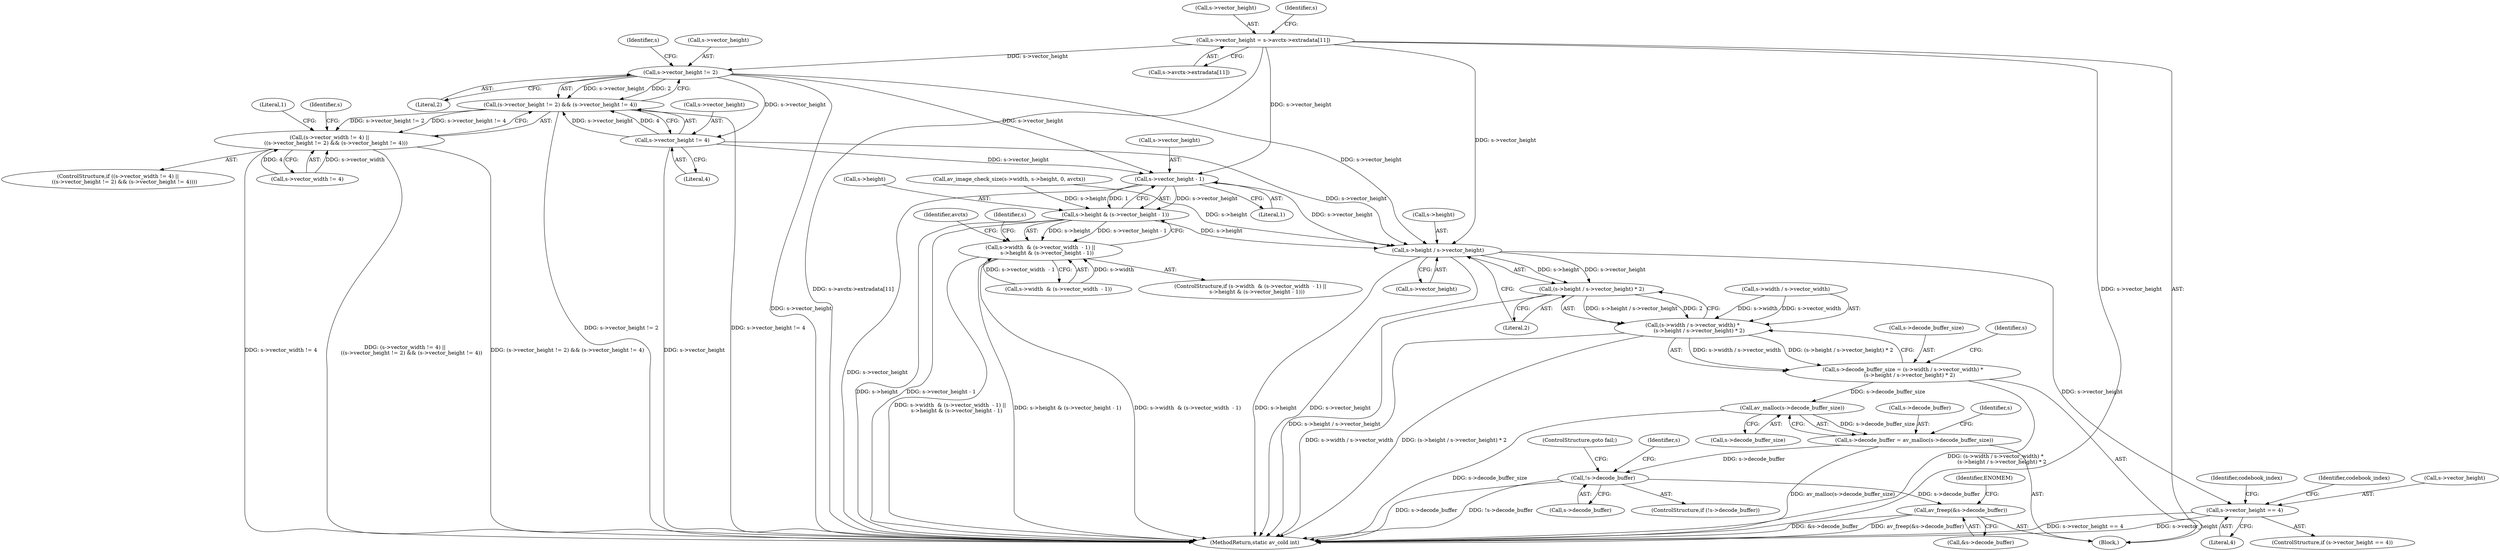 digraph "0_libav_58b2e0f0f2fc96c1158e04f8aba95cbe6157a1a3@array" {
"1000219" [label="(Call,s->vector_height = s->avctx->extradata[11])"];
"1000253" [label="(Call,s->vector_height != 2)"];
"1000252" [label="(Call,(s->vector_height != 2) && (s->vector_height != 4))"];
"1000246" [label="(Call,(s->vector_width != 4) ||\n        ((s->vector_height != 2) && (s->vector_height != 4)))"];
"1000258" [label="(Call,s->vector_height != 4)"];
"1000282" [label="(Call,s->vector_height - 1)"];
"1000278" [label="(Call,s->height & (s->vector_height - 1))"];
"1000268" [label="(Call,s->width  & (s->vector_width  - 1) ||\n        s->height & (s->vector_height - 1))"];
"1000320" [label="(Call,s->height / s->vector_height)"];
"1000319" [label="(Call,(s->height / s->vector_height) * 2)"];
"1000311" [label="(Call,(s->width / s->vector_width) *\n        (s->height / s->vector_height) * 2)"];
"1000307" [label="(Call,s->decode_buffer_size = (s->width / s->vector_width) *\n        (s->height / s->vector_height) * 2)"];
"1000332" [label="(Call,av_malloc(s->decode_buffer_size))"];
"1000328" [label="(Call,s->decode_buffer = av_malloc(s->decode_buffer_size))"];
"1000337" [label="(Call,!s->decode_buffer)"];
"1000440" [label="(Call,av_freep(&s->decode_buffer))"];
"1000343" [label="(Call,s->vector_height == 4)"];
"1000282" [label="(Call,s->vector_height - 1)"];
"1000220" [label="(Call,s->vector_height)"];
"1000268" [label="(Call,s->width  & (s->vector_width  - 1) ||\n        s->height & (s->vector_height - 1))"];
"1000447" [label="(Identifier,ENOMEM)"];
"1000260" [label="(Identifier,s)"];
"1000269" [label="(Call,s->width  & (s->vector_width  - 1))"];
"1000448" [label="(MethodReturn,static av_cold int)"];
"1000246" [label="(Call,(s->vector_width != 4) ||\n        ((s->vector_height != 2) && (s->vector_height != 4)))"];
"1000333" [label="(Call,s->decode_buffer_size)"];
"1000254" [label="(Call,s->vector_height)"];
"1000336" [label="(ControlStructure,if (!s->decode_buffer))"];
"1000245" [label="(ControlStructure,if ((s->vector_width != 4) ||\n        ((s->vector_height != 2) && (s->vector_height != 4))))"];
"1000440" [label="(Call,av_freep(&s->decode_buffer))"];
"1000321" [label="(Call,s->height)"];
"1000278" [label="(Call,s->height & (s->vector_height - 1))"];
"1000253" [label="(Call,s->vector_height != 2)"];
"1000109" [label="(Block,)"];
"1000330" [label="(Identifier,s)"];
"1000441" [label="(Call,&s->decode_buffer)"];
"1000296" [label="(Identifier,s)"];
"1000320" [label="(Call,s->height / s->vector_height)"];
"1000345" [label="(Identifier,s)"];
"1000328" [label="(Call,s->decode_buffer = av_malloc(s->decode_buffer_size))"];
"1000342" [label="(ControlStructure,if (s->vector_height == 4))"];
"1000327" [label="(Literal,2)"];
"1000271" [label="(Identifier,s)"];
"1000307" [label="(Call,s->decode_buffer_size = (s->width / s->vector_width) *\n        (s->height / s->vector_height) * 2)"];
"1000311" [label="(Call,(s->width / s->vector_width) *\n        (s->height / s->vector_height) * 2)"];
"1000257" [label="(Literal,2)"];
"1000259" [label="(Call,s->vector_height)"];
"1000252" [label="(Call,(s->vector_height != 2) && (s->vector_height != 4))"];
"1000262" [label="(Literal,4)"];
"1000219" [label="(Call,s->vector_height = s->avctx->extradata[11])"];
"1000383" [label="(Identifier,codebook_index)"];
"1000324" [label="(Call,s->vector_height)"];
"1000267" [label="(ControlStructure,if (s->width  & (s->vector_width  - 1) ||\n        s->height & (s->vector_height - 1)))"];
"1000308" [label="(Call,s->decode_buffer_size)"];
"1000186" [label="(Call,av_image_check_size(s->width, s->height, 0, avctx))"];
"1000337" [label="(Call,!s->decode_buffer)"];
"1000289" [label="(Identifier,avctx)"];
"1000329" [label="(Call,s->decode_buffer)"];
"1000232" [label="(Identifier,s)"];
"1000258" [label="(Call,s->vector_height != 4)"];
"1000341" [label="(ControlStructure,goto fail;)"];
"1000319" [label="(Call,(s->height / s->vector_height) * 2)"];
"1000332" [label="(Call,av_malloc(s->decode_buffer_size))"];
"1000343" [label="(Call,s->vector_height == 4)"];
"1000286" [label="(Literal,1)"];
"1000350" [label="(Identifier,codebook_index)"];
"1000247" [label="(Call,s->vector_width != 4)"];
"1000266" [label="(Literal,1)"];
"1000283" [label="(Call,s->vector_height)"];
"1000338" [label="(Call,s->decode_buffer)"];
"1000347" [label="(Literal,4)"];
"1000223" [label="(Call,s->avctx->extradata[11])"];
"1000279" [label="(Call,s->height)"];
"1000312" [label="(Call,s->width / s->vector_width)"];
"1000344" [label="(Call,s->vector_height)"];
"1000339" [label="(Identifier,s)"];
"1000219" -> "1000109"  [label="AST: "];
"1000219" -> "1000223"  [label="CFG: "];
"1000220" -> "1000219"  [label="AST: "];
"1000223" -> "1000219"  [label="AST: "];
"1000232" -> "1000219"  [label="CFG: "];
"1000219" -> "1000448"  [label="DDG: s->avctx->extradata[11]"];
"1000219" -> "1000448"  [label="DDG: s->vector_height"];
"1000219" -> "1000253"  [label="DDG: s->vector_height"];
"1000219" -> "1000282"  [label="DDG: s->vector_height"];
"1000219" -> "1000320"  [label="DDG: s->vector_height"];
"1000253" -> "1000252"  [label="AST: "];
"1000253" -> "1000257"  [label="CFG: "];
"1000254" -> "1000253"  [label="AST: "];
"1000257" -> "1000253"  [label="AST: "];
"1000260" -> "1000253"  [label="CFG: "];
"1000252" -> "1000253"  [label="CFG: "];
"1000253" -> "1000448"  [label="DDG: s->vector_height"];
"1000253" -> "1000252"  [label="DDG: s->vector_height"];
"1000253" -> "1000252"  [label="DDG: 2"];
"1000253" -> "1000258"  [label="DDG: s->vector_height"];
"1000253" -> "1000282"  [label="DDG: s->vector_height"];
"1000253" -> "1000320"  [label="DDG: s->vector_height"];
"1000252" -> "1000246"  [label="AST: "];
"1000252" -> "1000258"  [label="CFG: "];
"1000258" -> "1000252"  [label="AST: "];
"1000246" -> "1000252"  [label="CFG: "];
"1000252" -> "1000448"  [label="DDG: s->vector_height != 2"];
"1000252" -> "1000448"  [label="DDG: s->vector_height != 4"];
"1000252" -> "1000246"  [label="DDG: s->vector_height != 2"];
"1000252" -> "1000246"  [label="DDG: s->vector_height != 4"];
"1000258" -> "1000252"  [label="DDG: s->vector_height"];
"1000258" -> "1000252"  [label="DDG: 4"];
"1000246" -> "1000245"  [label="AST: "];
"1000246" -> "1000247"  [label="CFG: "];
"1000247" -> "1000246"  [label="AST: "];
"1000266" -> "1000246"  [label="CFG: "];
"1000271" -> "1000246"  [label="CFG: "];
"1000246" -> "1000448"  [label="DDG: s->vector_width != 4"];
"1000246" -> "1000448"  [label="DDG: (s->vector_height != 2) && (s->vector_height != 4)"];
"1000246" -> "1000448"  [label="DDG: (s->vector_width != 4) ||\n        ((s->vector_height != 2) && (s->vector_height != 4))"];
"1000247" -> "1000246"  [label="DDG: s->vector_width"];
"1000247" -> "1000246"  [label="DDG: 4"];
"1000258" -> "1000262"  [label="CFG: "];
"1000259" -> "1000258"  [label="AST: "];
"1000262" -> "1000258"  [label="AST: "];
"1000258" -> "1000448"  [label="DDG: s->vector_height"];
"1000258" -> "1000282"  [label="DDG: s->vector_height"];
"1000258" -> "1000320"  [label="DDG: s->vector_height"];
"1000282" -> "1000278"  [label="AST: "];
"1000282" -> "1000286"  [label="CFG: "];
"1000283" -> "1000282"  [label="AST: "];
"1000286" -> "1000282"  [label="AST: "];
"1000278" -> "1000282"  [label="CFG: "];
"1000282" -> "1000448"  [label="DDG: s->vector_height"];
"1000282" -> "1000278"  [label="DDG: s->vector_height"];
"1000282" -> "1000278"  [label="DDG: 1"];
"1000282" -> "1000320"  [label="DDG: s->vector_height"];
"1000278" -> "1000268"  [label="AST: "];
"1000279" -> "1000278"  [label="AST: "];
"1000268" -> "1000278"  [label="CFG: "];
"1000278" -> "1000448"  [label="DDG: s->vector_height - 1"];
"1000278" -> "1000448"  [label="DDG: s->height"];
"1000278" -> "1000268"  [label="DDG: s->height"];
"1000278" -> "1000268"  [label="DDG: s->vector_height - 1"];
"1000186" -> "1000278"  [label="DDG: s->height"];
"1000278" -> "1000320"  [label="DDG: s->height"];
"1000268" -> "1000267"  [label="AST: "];
"1000268" -> "1000269"  [label="CFG: "];
"1000269" -> "1000268"  [label="AST: "];
"1000289" -> "1000268"  [label="CFG: "];
"1000296" -> "1000268"  [label="CFG: "];
"1000268" -> "1000448"  [label="DDG: s->width  & (s->vector_width  - 1)"];
"1000268" -> "1000448"  [label="DDG: s->width  & (s->vector_width  - 1) ||\n        s->height & (s->vector_height - 1)"];
"1000268" -> "1000448"  [label="DDG: s->height & (s->vector_height - 1)"];
"1000269" -> "1000268"  [label="DDG: s->width"];
"1000269" -> "1000268"  [label="DDG: s->vector_width  - 1"];
"1000320" -> "1000319"  [label="AST: "];
"1000320" -> "1000324"  [label="CFG: "];
"1000321" -> "1000320"  [label="AST: "];
"1000324" -> "1000320"  [label="AST: "];
"1000327" -> "1000320"  [label="CFG: "];
"1000320" -> "1000448"  [label="DDG: s->vector_height"];
"1000320" -> "1000448"  [label="DDG: s->height"];
"1000320" -> "1000319"  [label="DDG: s->height"];
"1000320" -> "1000319"  [label="DDG: s->vector_height"];
"1000186" -> "1000320"  [label="DDG: s->height"];
"1000320" -> "1000343"  [label="DDG: s->vector_height"];
"1000319" -> "1000311"  [label="AST: "];
"1000319" -> "1000327"  [label="CFG: "];
"1000327" -> "1000319"  [label="AST: "];
"1000311" -> "1000319"  [label="CFG: "];
"1000319" -> "1000448"  [label="DDG: s->height / s->vector_height"];
"1000319" -> "1000311"  [label="DDG: s->height / s->vector_height"];
"1000319" -> "1000311"  [label="DDG: 2"];
"1000311" -> "1000307"  [label="AST: "];
"1000312" -> "1000311"  [label="AST: "];
"1000307" -> "1000311"  [label="CFG: "];
"1000311" -> "1000448"  [label="DDG: s->width / s->vector_width"];
"1000311" -> "1000448"  [label="DDG: (s->height / s->vector_height) * 2"];
"1000311" -> "1000307"  [label="DDG: s->width / s->vector_width"];
"1000311" -> "1000307"  [label="DDG: (s->height / s->vector_height) * 2"];
"1000312" -> "1000311"  [label="DDG: s->width"];
"1000312" -> "1000311"  [label="DDG: s->vector_width"];
"1000307" -> "1000109"  [label="AST: "];
"1000308" -> "1000307"  [label="AST: "];
"1000330" -> "1000307"  [label="CFG: "];
"1000307" -> "1000448"  [label="DDG: (s->width / s->vector_width) *\n        (s->height / s->vector_height) * 2"];
"1000307" -> "1000332"  [label="DDG: s->decode_buffer_size"];
"1000332" -> "1000328"  [label="AST: "];
"1000332" -> "1000333"  [label="CFG: "];
"1000333" -> "1000332"  [label="AST: "];
"1000328" -> "1000332"  [label="CFG: "];
"1000332" -> "1000448"  [label="DDG: s->decode_buffer_size"];
"1000332" -> "1000328"  [label="DDG: s->decode_buffer_size"];
"1000328" -> "1000109"  [label="AST: "];
"1000329" -> "1000328"  [label="AST: "];
"1000339" -> "1000328"  [label="CFG: "];
"1000328" -> "1000448"  [label="DDG: av_malloc(s->decode_buffer_size)"];
"1000328" -> "1000337"  [label="DDG: s->decode_buffer"];
"1000337" -> "1000336"  [label="AST: "];
"1000337" -> "1000338"  [label="CFG: "];
"1000338" -> "1000337"  [label="AST: "];
"1000341" -> "1000337"  [label="CFG: "];
"1000345" -> "1000337"  [label="CFG: "];
"1000337" -> "1000448"  [label="DDG: s->decode_buffer"];
"1000337" -> "1000448"  [label="DDG: !s->decode_buffer"];
"1000337" -> "1000440"  [label="DDG: s->decode_buffer"];
"1000440" -> "1000109"  [label="AST: "];
"1000440" -> "1000441"  [label="CFG: "];
"1000441" -> "1000440"  [label="AST: "];
"1000447" -> "1000440"  [label="CFG: "];
"1000440" -> "1000448"  [label="DDG: av_freep(&s->decode_buffer)"];
"1000440" -> "1000448"  [label="DDG: &s->decode_buffer"];
"1000343" -> "1000342"  [label="AST: "];
"1000343" -> "1000347"  [label="CFG: "];
"1000344" -> "1000343"  [label="AST: "];
"1000347" -> "1000343"  [label="AST: "];
"1000350" -> "1000343"  [label="CFG: "];
"1000383" -> "1000343"  [label="CFG: "];
"1000343" -> "1000448"  [label="DDG: s->vector_height"];
"1000343" -> "1000448"  [label="DDG: s->vector_height == 4"];
}
